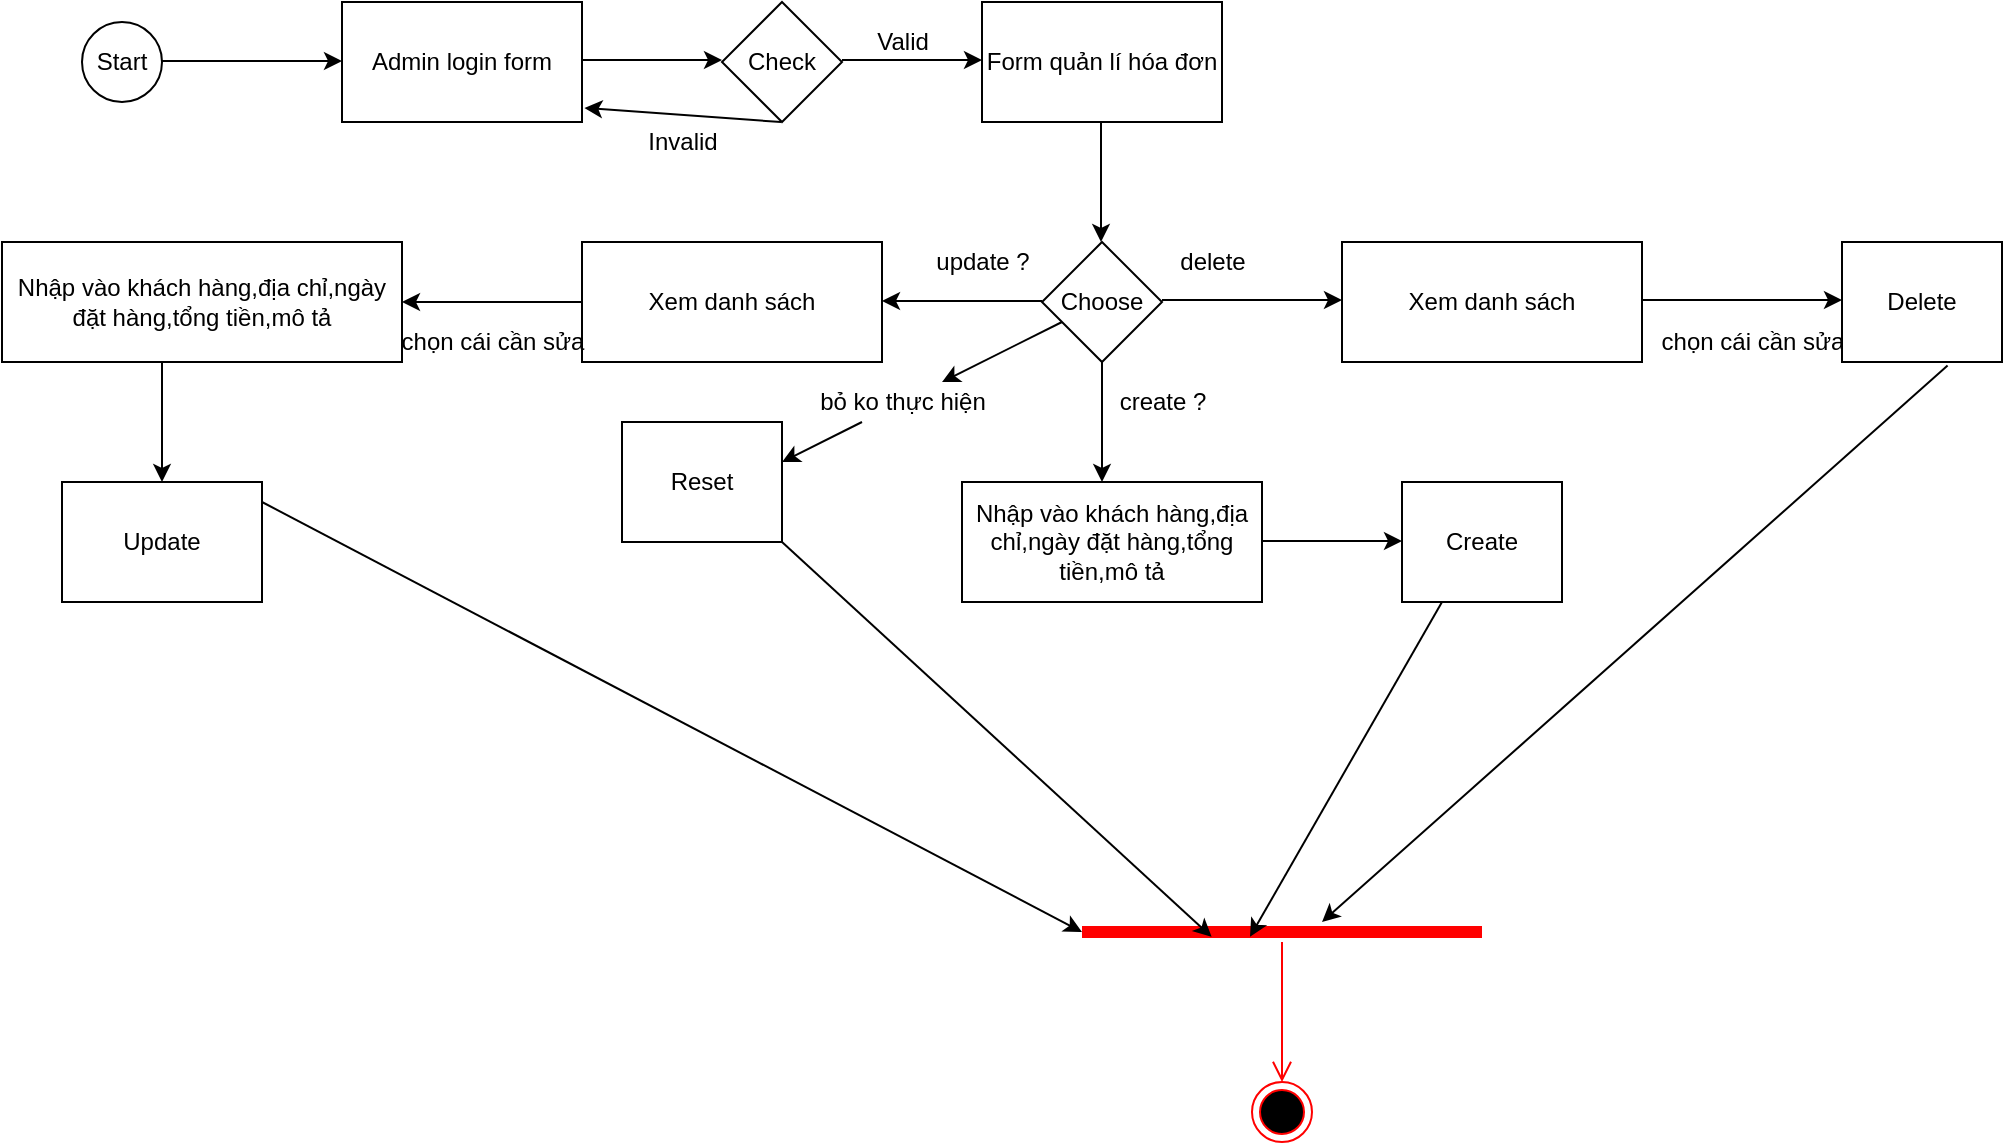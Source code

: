 <mxfile version="12.3.3" type="device" pages="1"><diagram id="9ederI92ilV5ZhSkcBKZ" name="Page-1"><mxGraphModel dx="2433" dy="617" grid="1" gridSize="10" guides="1" tooltips="1" connect="1" arrows="1" fold="1" page="1" pageScale="1" pageWidth="1169" pageHeight="1654" math="0" shadow="0"><root><mxCell id="0"/><mxCell id="1" parent="0"/><mxCell id="Ky_-OGGn7gBAxJ--KbR8-1" value="Start" style="ellipse;whiteSpace=wrap;html=1;" parent="1" vertex="1"><mxGeometry x="30" y="60" width="40" height="40" as="geometry"/></mxCell><mxCell id="Ky_-OGGn7gBAxJ--KbR8-2" value="" style="endArrow=classic;html=1;" parent="1" edge="1"><mxGeometry width="50" height="50" relative="1" as="geometry"><mxPoint x="70" y="79.5" as="sourcePoint"/><mxPoint x="160" y="79.5" as="targetPoint"/></mxGeometry></mxCell><mxCell id="Ky_-OGGn7gBAxJ--KbR8-3" value="Admin login form" style="rounded=0;whiteSpace=wrap;html=1;" parent="1" vertex="1"><mxGeometry x="160" y="50" width="120" height="60" as="geometry"/></mxCell><mxCell id="Ky_-OGGn7gBAxJ--KbR8-4" value="" style="endArrow=classic;html=1;" parent="1" edge="1"><mxGeometry width="50" height="50" relative="1" as="geometry"><mxPoint x="280" y="79" as="sourcePoint"/><mxPoint x="350" y="79" as="targetPoint"/></mxGeometry></mxCell><mxCell id="Ky_-OGGn7gBAxJ--KbR8-5" value="Check" style="rhombus;whiteSpace=wrap;html=1;" parent="1" vertex="1"><mxGeometry x="350" y="50" width="60" height="60" as="geometry"/></mxCell><mxCell id="Ky_-OGGn7gBAxJ--KbR8-6" value="" style="endArrow=classic;html=1;" parent="1" edge="1"><mxGeometry width="50" height="50" relative="1" as="geometry"><mxPoint x="410" y="79" as="sourcePoint"/><mxPoint x="480" y="79" as="targetPoint"/></mxGeometry></mxCell><mxCell id="Ky_-OGGn7gBAxJ--KbR8-8" value="Form quản lí hóa đơn" style="rounded=0;whiteSpace=wrap;html=1;" parent="1" vertex="1"><mxGeometry x="480" y="50" width="120" height="60" as="geometry"/></mxCell><mxCell id="Ky_-OGGn7gBAxJ--KbR8-9" value="Valid" style="text;html=1;align=center;verticalAlign=middle;resizable=0;points=[];;autosize=1;" parent="1" vertex="1"><mxGeometry x="420" y="60" width="40" height="20" as="geometry"/></mxCell><mxCell id="Ky_-OGGn7gBAxJ--KbR8-10" value="" style="endArrow=classic;html=1;entryX=1.01;entryY=0.883;entryDx=0;entryDy=0;entryPerimeter=0;" parent="1" target="Ky_-OGGn7gBAxJ--KbR8-3" edge="1"><mxGeometry width="50" height="50" relative="1" as="geometry"><mxPoint x="379.5" y="110" as="sourcePoint"/><mxPoint x="379.5" y="170" as="targetPoint"/></mxGeometry></mxCell><mxCell id="Ky_-OGGn7gBAxJ--KbR8-11" value="Invalid" style="text;html=1;align=center;verticalAlign=middle;resizable=0;points=[];;autosize=1;" parent="1" vertex="1"><mxGeometry x="305" y="110" width="50" height="20" as="geometry"/></mxCell><mxCell id="Ky_-OGGn7gBAxJ--KbR8-12" value="" style="endArrow=classic;html=1;" parent="1" edge="1"><mxGeometry width="50" height="50" relative="1" as="geometry"><mxPoint x="539.5" y="110" as="sourcePoint"/><mxPoint x="539.5" y="170" as="targetPoint"/></mxGeometry></mxCell><mxCell id="Ky_-OGGn7gBAxJ--KbR8-13" value="Nhập vào khách hàng,địa chỉ,ngày đặt hàng,tổng tiền,mô tả" style="rounded=0;whiteSpace=wrap;html=1;" parent="1" vertex="1"><mxGeometry x="470" y="290" width="150" height="60" as="geometry"/></mxCell><mxCell id="Ky_-OGGn7gBAxJ--KbR8-16" value="" style="endArrow=classic;html=1;" parent="1" edge="1"><mxGeometry width="50" height="50" relative="1" as="geometry"><mxPoint x="540" y="230" as="sourcePoint"/><mxPoint x="540" y="290" as="targetPoint"/></mxGeometry></mxCell><mxCell id="Ky_-OGGn7gBAxJ--KbR8-18" value="Choose" style="rhombus;whiteSpace=wrap;html=1;" parent="1" vertex="1"><mxGeometry x="510" y="170" width="60" height="60" as="geometry"/></mxCell><mxCell id="Ky_-OGGn7gBAxJ--KbR8-33" value="" style="shape=line;html=1;strokeWidth=6;strokeColor=#ff0000;" parent="1" vertex="1"><mxGeometry x="530" y="510" width="200" height="10" as="geometry"/></mxCell><mxCell id="Ky_-OGGn7gBAxJ--KbR8-34" value="" style="edgeStyle=orthogonalEdgeStyle;html=1;verticalAlign=bottom;endArrow=open;endSize=8;strokeColor=#ff0000;" parent="1" source="Ky_-OGGn7gBAxJ--KbR8-33" edge="1"><mxGeometry relative="1" as="geometry"><mxPoint x="630" y="590" as="targetPoint"/></mxGeometry></mxCell><mxCell id="Ky_-OGGn7gBAxJ--KbR8-37" value="" style="ellipse;html=1;shape=endState;fillColor=#000000;strokeColor=#ff0000;" parent="1" vertex="1"><mxGeometry x="615" y="590" width="30" height="30" as="geometry"/></mxCell><mxCell id="hncj7z7Gi4gKgJDRgnvR-2" value="create ?" style="text;html=1;align=center;verticalAlign=middle;resizable=0;points=[];;autosize=1;" parent="1" vertex="1"><mxGeometry x="540" y="240" width="60" height="20" as="geometry"/></mxCell><mxCell id="hncj7z7Gi4gKgJDRgnvR-3" value="" style="endArrow=classic;html=1;" parent="1" edge="1"><mxGeometry width="50" height="50" relative="1" as="geometry"><mxPoint x="620" y="319.5" as="sourcePoint"/><mxPoint x="690" y="319.5" as="targetPoint"/></mxGeometry></mxCell><mxCell id="hncj7z7Gi4gKgJDRgnvR-4" value="Create" style="rounded=0;whiteSpace=wrap;html=1;" parent="1" vertex="1"><mxGeometry x="690" y="290" width="80" height="60" as="geometry"/></mxCell><mxCell id="hncj7z7Gi4gKgJDRgnvR-5" value="" style="endArrow=classic;html=1;" parent="1" edge="1"><mxGeometry width="50" height="50" relative="1" as="geometry"><mxPoint x="510" y="199.5" as="sourcePoint"/><mxPoint x="430" y="199.5" as="targetPoint"/></mxGeometry></mxCell><mxCell id="hncj7z7Gi4gKgJDRgnvR-6" value="update ?" style="text;html=1;align=center;verticalAlign=middle;resizable=0;points=[];;autosize=1;" parent="1" vertex="1"><mxGeometry x="450" y="170" width="60" height="20" as="geometry"/></mxCell><mxCell id="hncj7z7Gi4gKgJDRgnvR-7" value="Xem danh sách" style="rounded=0;whiteSpace=wrap;html=1;" parent="1" vertex="1"><mxGeometry x="280" y="170" width="150" height="60" as="geometry"/></mxCell><mxCell id="hncj7z7Gi4gKgJDRgnvR-8" value="" style="endArrow=classic;html=1;" parent="1" target="hncj7z7Gi4gKgJDRgnvR-10" edge="1"><mxGeometry width="50" height="50" relative="1" as="geometry"><mxPoint x="280" y="200" as="sourcePoint"/><mxPoint x="200" y="200" as="targetPoint"/></mxGeometry></mxCell><mxCell id="hncj7z7Gi4gKgJDRgnvR-9" value="chọn cái cần sửa" style="text;html=1;align=center;verticalAlign=middle;resizable=0;points=[];;autosize=1;" parent="1" vertex="1"><mxGeometry x="180" y="210" width="110" height="20" as="geometry"/></mxCell><mxCell id="hncj7z7Gi4gKgJDRgnvR-10" value="Nhập vào khách hàng,địa chỉ,ngày đặt hàng,tổng tiền,mô tả" style="rounded=0;whiteSpace=wrap;html=1;" parent="1" vertex="1"><mxGeometry x="-10" y="170" width="200" height="60" as="geometry"/></mxCell><mxCell id="hncj7z7Gi4gKgJDRgnvR-13" value="" style="endArrow=classic;html=1;" parent="1" edge="1"><mxGeometry width="50" height="50" relative="1" as="geometry"><mxPoint x="570" y="199" as="sourcePoint"/><mxPoint x="660" y="199" as="targetPoint"/></mxGeometry></mxCell><mxCell id="hncj7z7Gi4gKgJDRgnvR-14" value="delete" style="text;html=1;align=center;verticalAlign=middle;resizable=0;points=[];;autosize=1;" parent="1" vertex="1"><mxGeometry x="570" y="170" width="50" height="20" as="geometry"/></mxCell><mxCell id="hncj7z7Gi4gKgJDRgnvR-15" value="Xem danh sách" style="rounded=0;whiteSpace=wrap;html=1;" parent="1" vertex="1"><mxGeometry x="660" y="170" width="150" height="60" as="geometry"/></mxCell><mxCell id="hncj7z7Gi4gKgJDRgnvR-18" value="" style="endArrow=classic;html=1;" parent="1" edge="1"><mxGeometry width="50" height="50" relative="1" as="geometry"><mxPoint x="810" y="199" as="sourcePoint"/><mxPoint x="910" y="199" as="targetPoint"/></mxGeometry></mxCell><mxCell id="hncj7z7Gi4gKgJDRgnvR-19" value="chọn cái cần sửa" style="text;html=1;align=center;verticalAlign=middle;resizable=0;points=[];;autosize=1;" parent="1" vertex="1"><mxGeometry x="810" y="210" width="110" height="20" as="geometry"/></mxCell><mxCell id="hncj7z7Gi4gKgJDRgnvR-20" value="Delete" style="rounded=0;whiteSpace=wrap;html=1;" parent="1" vertex="1"><mxGeometry x="910" y="170" width="80" height="60" as="geometry"/></mxCell><mxCell id="hncj7z7Gi4gKgJDRgnvR-22" value="" style="endArrow=classic;html=1;entryX=0.42;entryY=0.74;entryDx=0;entryDy=0;entryPerimeter=0;exitX=0.25;exitY=1;exitDx=0;exitDy=0;" parent="1" source="hncj7z7Gi4gKgJDRgnvR-4" target="Ky_-OGGn7gBAxJ--KbR8-33" edge="1"><mxGeometry width="50" height="50" relative="1" as="geometry"><mxPoint x="610" y="450" as="sourcePoint"/><mxPoint x="660" y="400" as="targetPoint"/></mxGeometry></mxCell><mxCell id="hncj7z7Gi4gKgJDRgnvR-23" value="" style="endArrow=classic;html=1;exitX=0.66;exitY=1.03;exitDx=0;exitDy=0;exitPerimeter=0;" parent="1" source="hncj7z7Gi4gKgJDRgnvR-20" edge="1"><mxGeometry width="50" height="50" relative="1" as="geometry"><mxPoint x="880" y="430" as="sourcePoint"/><mxPoint x="650" y="510" as="targetPoint"/></mxGeometry></mxCell><mxCell id="hncj7z7Gi4gKgJDRgnvR-24" value="" style="endArrow=classic;html=1;" parent="1" source="hncj7z7Gi4gKgJDRgnvR-27" edge="1"><mxGeometry width="50" height="50" relative="1" as="geometry"><mxPoint x="360" y="310" as="sourcePoint"/><mxPoint x="380" y="280" as="targetPoint"/></mxGeometry></mxCell><mxCell id="hncj7z7Gi4gKgJDRgnvR-26" value="Reset" style="rounded=0;whiteSpace=wrap;html=1;" parent="1" vertex="1"><mxGeometry x="300" y="260" width="80" height="60" as="geometry"/></mxCell><mxCell id="hncj7z7Gi4gKgJDRgnvR-27" value="bỏ ko thực hiện" style="text;html=1;align=center;verticalAlign=middle;resizable=0;points=[];;autosize=1;" parent="1" vertex="1"><mxGeometry x="390" y="240" width="100" height="20" as="geometry"/></mxCell><mxCell id="hncj7z7Gi4gKgJDRgnvR-28" value="" style="endArrow=classic;html=1;" parent="1" source="Ky_-OGGn7gBAxJ--KbR8-18" target="hncj7z7Gi4gKgJDRgnvR-27" edge="1"><mxGeometry width="50" height="50" relative="1" as="geometry"><mxPoint x="520" y="210" as="sourcePoint"/><mxPoint x="380" y="280" as="targetPoint"/></mxGeometry></mxCell><mxCell id="hncj7z7Gi4gKgJDRgnvR-29" value="" style="endArrow=classic;html=1;entryX=0.324;entryY=0.74;entryDx=0;entryDy=0;entryPerimeter=0;exitX=1;exitY=1;exitDx=0;exitDy=0;exitPerimeter=0;" parent="1" source="hncj7z7Gi4gKgJDRgnvR-26" target="Ky_-OGGn7gBAxJ--KbR8-33" edge="1"><mxGeometry width="50" height="50" relative="1" as="geometry"><mxPoint x="390" y="360" as="sourcePoint"/><mxPoint x="440" y="310" as="targetPoint"/></mxGeometry></mxCell><mxCell id="nhwKGsjCp-4rqw9bYJsh-1" value="" style="endArrow=classic;html=1;exitX=0.4;exitY=1;exitDx=0;exitDy=0;exitPerimeter=0;" edge="1" parent="1" source="hncj7z7Gi4gKgJDRgnvR-10"><mxGeometry width="50" height="50" relative="1" as="geometry"><mxPoint x="60" y="340" as="sourcePoint"/><mxPoint x="70" y="290" as="targetPoint"/></mxGeometry></mxCell><mxCell id="nhwKGsjCp-4rqw9bYJsh-2" value="Update" style="rounded=0;whiteSpace=wrap;html=1;" vertex="1" parent="1"><mxGeometry x="20" y="290" width="100" height="60" as="geometry"/></mxCell><mxCell id="nhwKGsjCp-4rqw9bYJsh-3" value="" style="endArrow=classic;html=1;entryX=0;entryY=0.5;entryDx=0;entryDy=0;entryPerimeter=0;exitX=1;exitY=1;exitDx=0;exitDy=0;exitPerimeter=0;" edge="1" parent="1" target="Ky_-OGGn7gBAxJ--KbR8-33"><mxGeometry width="50" height="50" relative="1" as="geometry"><mxPoint x="120" y="300" as="sourcePoint"/><mxPoint x="334.8" y="497.4" as="targetPoint"/></mxGeometry></mxCell></root></mxGraphModel></diagram></mxfile>
